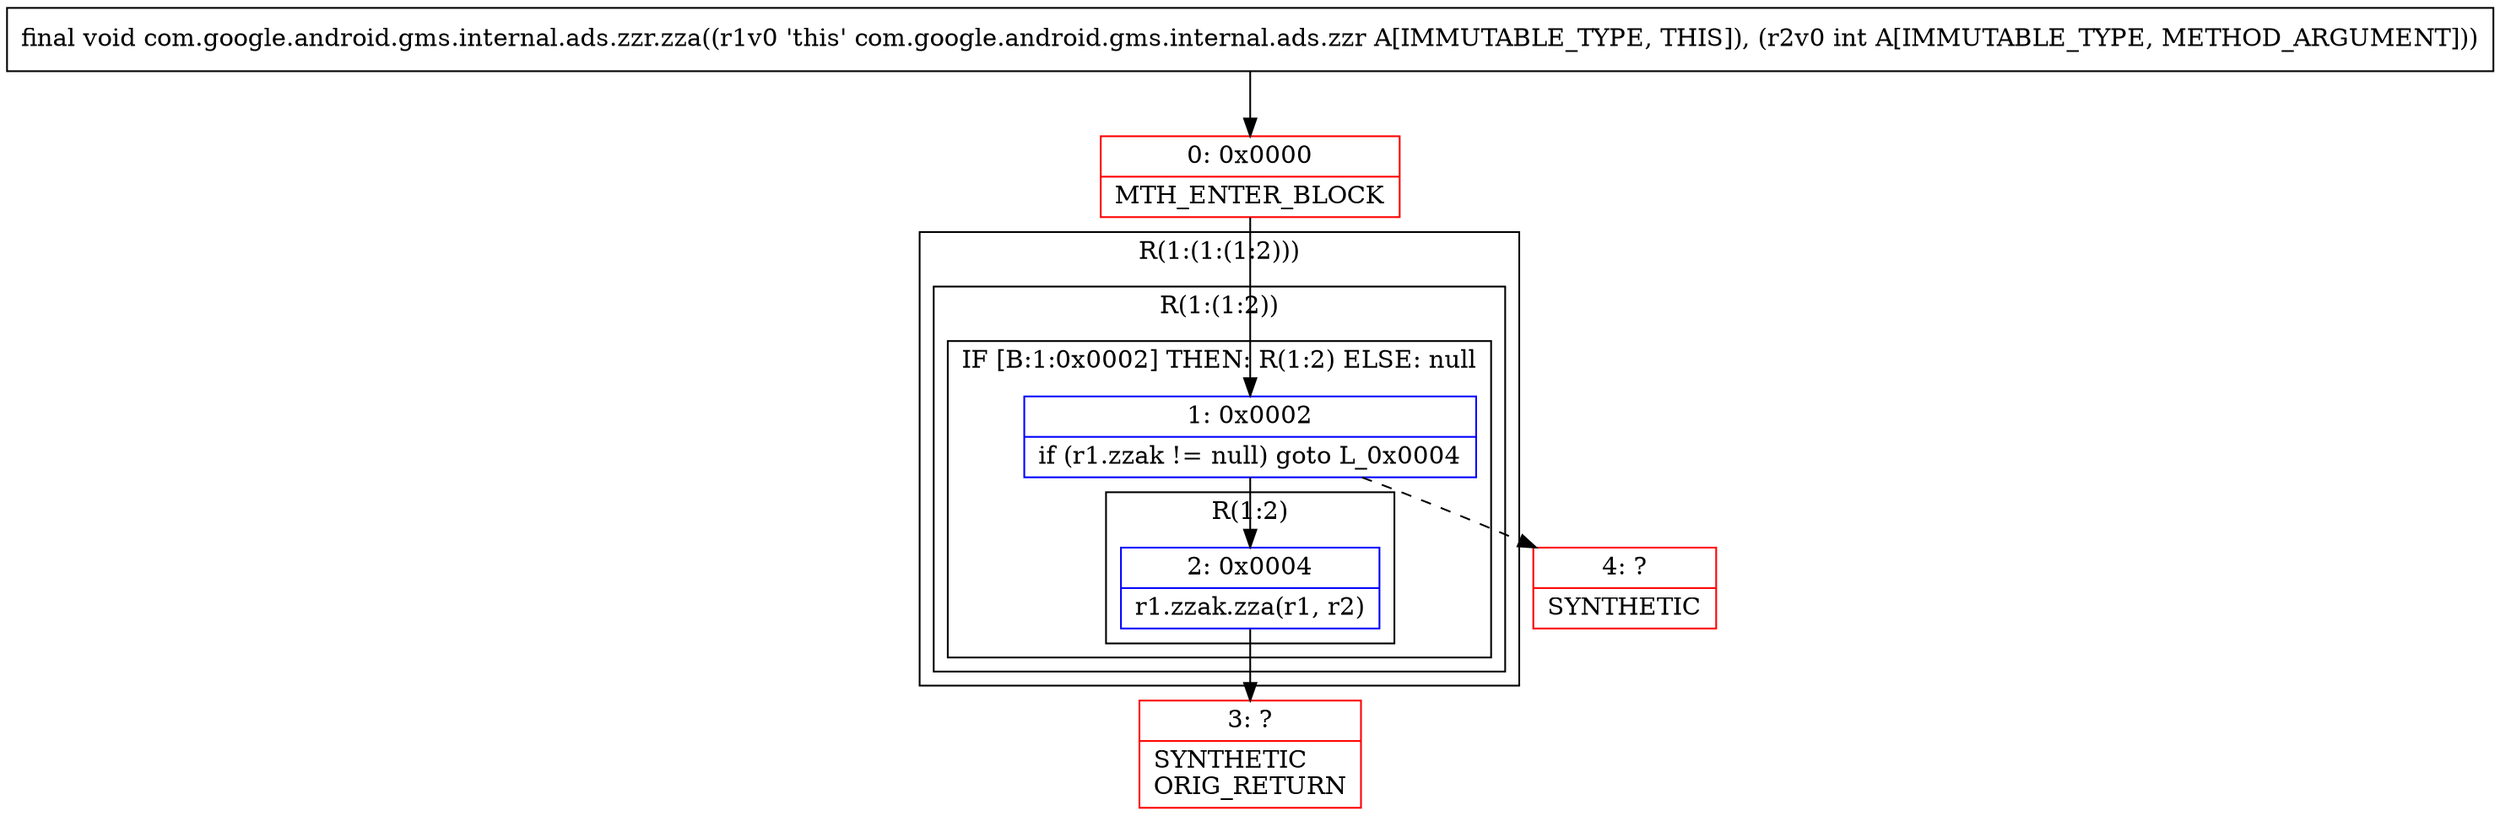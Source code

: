 digraph "CFG forcom.google.android.gms.internal.ads.zzr.zza(I)V" {
subgraph cluster_Region_638609579 {
label = "R(1:(1:(1:2)))";
node [shape=record,color=blue];
subgraph cluster_Region_1304981973 {
label = "R(1:(1:2))";
node [shape=record,color=blue];
subgraph cluster_IfRegion_606283240 {
label = "IF [B:1:0x0002] THEN: R(1:2) ELSE: null";
node [shape=record,color=blue];
Node_1 [shape=record,label="{1\:\ 0x0002|if (r1.zzak != null) goto L_0x0004\l}"];
subgraph cluster_Region_909997031 {
label = "R(1:2)";
node [shape=record,color=blue];
Node_2 [shape=record,label="{2\:\ 0x0004|r1.zzak.zza(r1, r2)\l}"];
}
}
}
}
Node_0 [shape=record,color=red,label="{0\:\ 0x0000|MTH_ENTER_BLOCK\l}"];
Node_3 [shape=record,color=red,label="{3\:\ ?|SYNTHETIC\lORIG_RETURN\l}"];
Node_4 [shape=record,color=red,label="{4\:\ ?|SYNTHETIC\l}"];
MethodNode[shape=record,label="{final void com.google.android.gms.internal.ads.zzr.zza((r1v0 'this' com.google.android.gms.internal.ads.zzr A[IMMUTABLE_TYPE, THIS]), (r2v0 int A[IMMUTABLE_TYPE, METHOD_ARGUMENT])) }"];
MethodNode -> Node_0;
Node_1 -> Node_2;
Node_1 -> Node_4[style=dashed];
Node_2 -> Node_3;
Node_0 -> Node_1;
}

